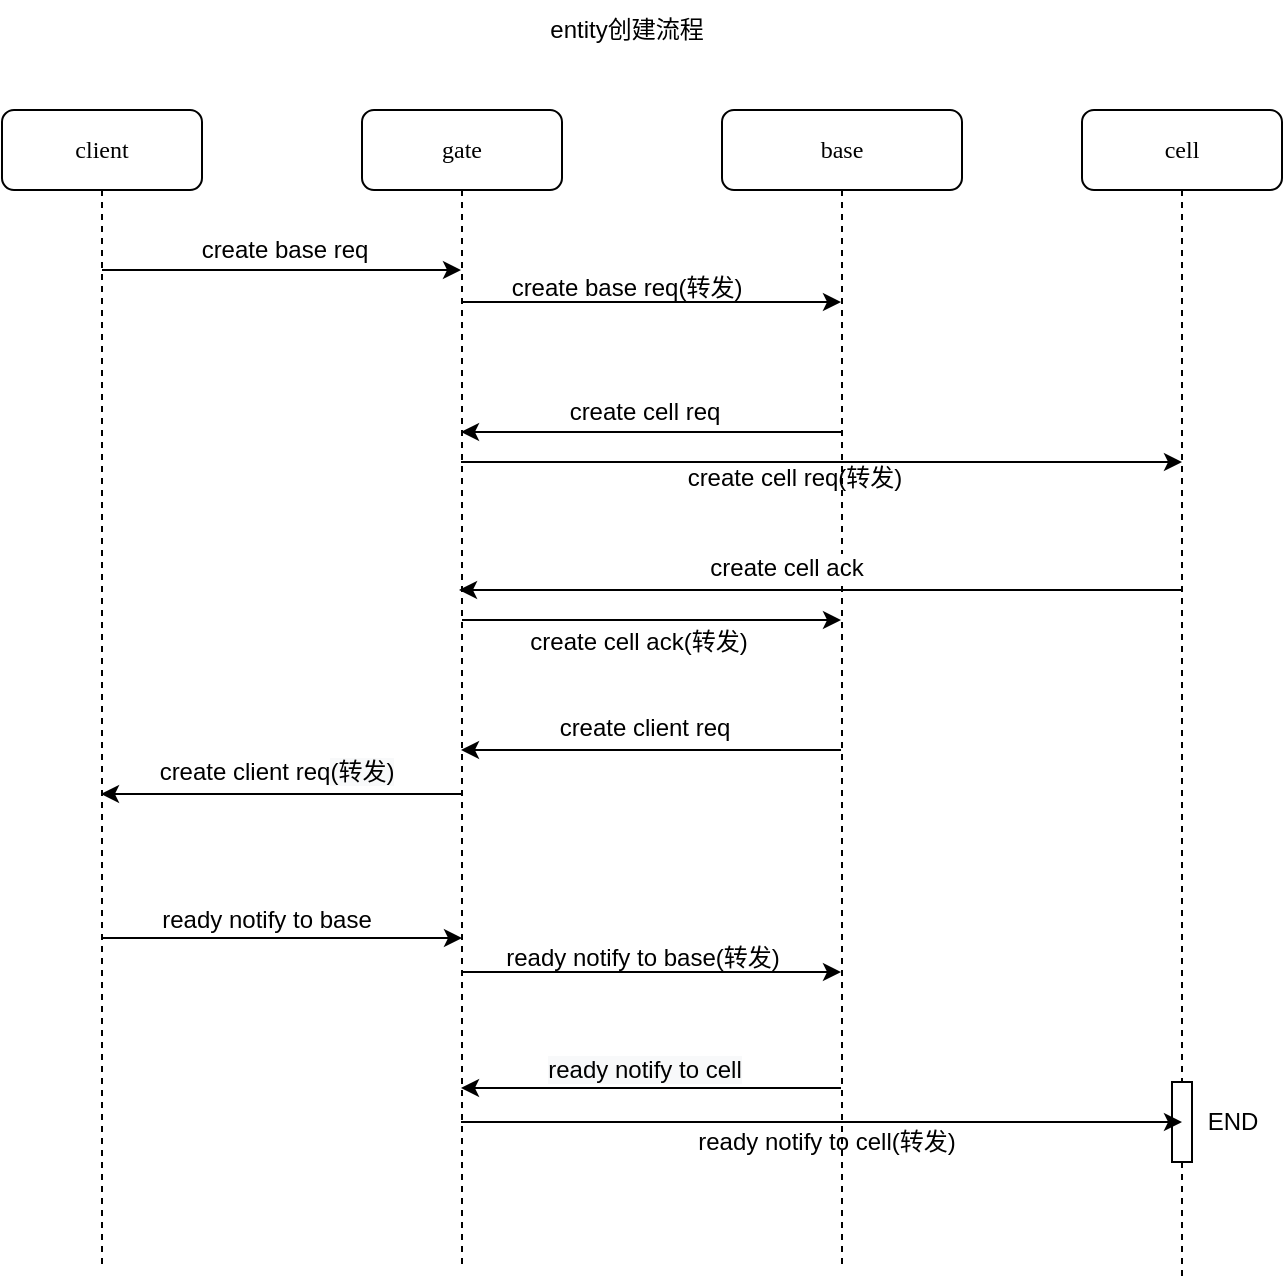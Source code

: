 <mxfile version="20.3.0" type="device"><diagram name="Page-1" id="13e1069c-82ec-6db2-03f1-153e76fe0fe0"><mxGraphModel dx="1108" dy="587" grid="1" gridSize="10" guides="1" tooltips="1" connect="1" arrows="1" fold="1" page="1" pageScale="1" pageWidth="1100" pageHeight="850" background="none" math="0" shadow="0"><root><mxCell id="0"/><mxCell id="1" parent="0"/><mxCell id="7baba1c4bc27f4b0-2" value="gate" style="shape=umlLifeline;perimeter=lifelinePerimeter;whiteSpace=wrap;html=1;container=1;collapsible=0;recursiveResize=0;outlineConnect=0;rounded=1;shadow=0;comic=0;labelBackgroundColor=none;strokeWidth=1;fontFamily=Verdana;fontSize=12;align=center;" parent="1" vertex="1"><mxGeometry x="430" y="105" width="100" height="580" as="geometry"/></mxCell><mxCell id="7baba1c4bc27f4b0-3" value="base" style="shape=umlLifeline;perimeter=lifelinePerimeter;whiteSpace=wrap;html=1;container=1;collapsible=0;recursiveResize=0;outlineConnect=0;rounded=1;shadow=0;comic=0;labelBackgroundColor=none;strokeWidth=1;fontFamily=Verdana;fontSize=12;align=center;" parent="1" vertex="1"><mxGeometry x="610" y="105" width="120" height="580" as="geometry"/></mxCell><mxCell id="opqYPBr9ySjf7v5Vjz5I-15" value="" style="endArrow=classic;html=1;rounded=0;" parent="7baba1c4bc27f4b0-3" edge="1"><mxGeometry x="0.006" y="10" relative="1" as="geometry"><mxPoint x="-130" y="96" as="sourcePoint"/><mxPoint x="59.5" y="96" as="targetPoint"/><Array as="points"><mxPoint x="-59.5" y="96"/></Array><mxPoint as="offset"/></mxGeometry></mxCell><mxCell id="opqYPBr9ySjf7v5Vjz5I-18" value="" style="endArrow=classic;html=1;rounded=0;" parent="7baba1c4bc27f4b0-3" edge="1"><mxGeometry x="0.006" y="10" relative="1" as="geometry"><mxPoint x="-130.5" y="176" as="sourcePoint"/><mxPoint x="230" y="176" as="targetPoint"/><Array as="points"><mxPoint x="120.5" y="176"/></Array><mxPoint as="offset"/></mxGeometry></mxCell><mxCell id="7baba1c4bc27f4b0-4" value="cell" style="shape=umlLifeline;perimeter=lifelinePerimeter;whiteSpace=wrap;html=1;container=1;collapsible=0;recursiveResize=0;outlineConnect=0;rounded=1;shadow=0;comic=0;labelBackgroundColor=none;strokeWidth=1;fontFamily=Verdana;fontSize=12;align=center;" parent="1" vertex="1"><mxGeometry x="790" y="105" width="100" height="585" as="geometry"/></mxCell><mxCell id="obTQgMmc4b1xcbuMd7Bk-1" value="&amp;nbsp; &amp;nbsp; &amp;nbsp; &amp;nbsp; &amp;nbsp; &amp;nbsp; &amp;nbsp; &amp;nbsp;END" style="html=1;points=[];perimeter=orthogonalPerimeter;" parent="7baba1c4bc27f4b0-4" vertex="1"><mxGeometry x="45" y="486" width="10" height="40" as="geometry"/></mxCell><mxCell id="7baba1c4bc27f4b0-8" value="client" style="shape=umlLifeline;perimeter=lifelinePerimeter;whiteSpace=wrap;html=1;container=1;collapsible=0;recursiveResize=0;outlineConnect=0;rounded=1;shadow=0;comic=0;labelBackgroundColor=none;strokeWidth=1;fontFamily=Verdana;fontSize=12;align=center;" parent="1" vertex="1"><mxGeometry x="250" y="105" width="100" height="580" as="geometry"/></mxCell><mxCell id="opqYPBr9ySjf7v5Vjz5I-12" value="&lt;font style=&quot;font-size: 12px;&quot;&gt;create base req&lt;/font&gt;" style="endArrow=classic;html=1;rounded=0;" parent="1" source="7baba1c4bc27f4b0-8" target="7baba1c4bc27f4b0-2" edge="1"><mxGeometry x="0.006" y="10" relative="1" as="geometry"><mxPoint x="340" y="195" as="sourcePoint"/><mxPoint x="440" y="195" as="targetPoint"/><Array as="points"><mxPoint x="370" y="185"/></Array><mxPoint as="offset"/></mxGeometry></mxCell><mxCell id="opqYPBr9ySjf7v5Vjz5I-16" value="create base req(转发)" style="text;html=1;align=center;verticalAlign=middle;resizable=0;points=[];autosize=1;strokeColor=none;fillColor=none;" parent="1" vertex="1"><mxGeometry x="492" y="179" width="140" height="30" as="geometry"/></mxCell><mxCell id="opqYPBr9ySjf7v5Vjz5I-21" value="create cell req(转发)" style="text;html=1;align=center;verticalAlign=middle;resizable=0;points=[];autosize=1;strokeColor=none;fillColor=none;" parent="1" vertex="1"><mxGeometry x="581" y="274" width="130" height="30" as="geometry"/></mxCell><mxCell id="opqYPBr9ySjf7v5Vjz5I-24" value="" style="endArrow=classic;html=1;rounded=0;fontSize=12;" parent="1" source="7baba1c4bc27f4b0-3" edge="1"><mxGeometry width="50" height="50" relative="1" as="geometry"><mxPoint x="659.5" y="266" as="sourcePoint"/><mxPoint x="479.5" y="266" as="targetPoint"/><Array as="points"><mxPoint x="530" y="266"/></Array></mxGeometry></mxCell><mxCell id="opqYPBr9ySjf7v5Vjz5I-25" value="create cell req" style="edgeLabel;html=1;align=center;verticalAlign=middle;resizable=0;points=[];fontSize=12;" parent="opqYPBr9ySjf7v5Vjz5I-24" vertex="1" connectable="0"><mxGeometry x="0.161" y="-1" relative="1" as="geometry"><mxPoint x="12" y="-9" as="offset"/></mxGeometry></mxCell><mxCell id="opqYPBr9ySjf7v5Vjz5I-26" value="" style="endArrow=classic;html=1;rounded=0;fontSize=12;" parent="1" source="7baba1c4bc27f4b0-4" edge="1"><mxGeometry width="50" height="50" relative="1" as="geometry"><mxPoint x="658.5" y="345" as="sourcePoint"/><mxPoint x="478.5" y="345" as="targetPoint"/><Array as="points"><mxPoint x="529" y="345"/></Array></mxGeometry></mxCell><mxCell id="opqYPBr9ySjf7v5Vjz5I-27" value="create cell ack" style="edgeLabel;html=1;align=center;verticalAlign=middle;resizable=0;points=[];fontSize=12;" parent="opqYPBr9ySjf7v5Vjz5I-26" vertex="1" connectable="0"><mxGeometry x="0.161" y="-1" relative="1" as="geometry"><mxPoint x="12" y="-10" as="offset"/></mxGeometry></mxCell><mxCell id="opqYPBr9ySjf7v5Vjz5I-28" value="" style="endArrow=classic;html=1;rounded=0;" parent="1" edge="1"><mxGeometry x="0.006" y="10" relative="1" as="geometry"><mxPoint x="480" y="360" as="sourcePoint"/><mxPoint x="669.5" y="360" as="targetPoint"/><Array as="points"><mxPoint x="550.5" y="360"/></Array><mxPoint as="offset"/></mxGeometry></mxCell><mxCell id="opqYPBr9ySjf7v5Vjz5I-29" value="create cell ack(转发)" style="text;html=1;align=center;verticalAlign=middle;resizable=0;points=[];autosize=1;strokeColor=none;fillColor=none;" parent="1" vertex="1"><mxGeometry x="503" y="356" width="130" height="30" as="geometry"/></mxCell><mxCell id="opqYPBr9ySjf7v5Vjz5I-30" value="" style="endArrow=classic;html=1;rounded=0;fontSize=12;" parent="1" source="7baba1c4bc27f4b0-3" edge="1"><mxGeometry width="50" height="50" relative="1" as="geometry"><mxPoint x="659.5" y="425" as="sourcePoint"/><mxPoint x="479.5" y="425" as="targetPoint"/><Array as="points"><mxPoint x="530" y="425"/></Array></mxGeometry></mxCell><mxCell id="opqYPBr9ySjf7v5Vjz5I-31" value="create client req" style="edgeLabel;html=1;align=center;verticalAlign=middle;resizable=0;points=[];fontSize=12;" parent="opqYPBr9ySjf7v5Vjz5I-30" vertex="1" connectable="0"><mxGeometry x="0.161" y="-1" relative="1" as="geometry"><mxPoint x="12" y="-10" as="offset"/></mxGeometry></mxCell><mxCell id="opqYPBr9ySjf7v5Vjz5I-32" value="" style="endArrow=classic;html=1;rounded=0;fontSize=12;" parent="1" edge="1"><mxGeometry width="50" height="50" relative="1" as="geometry"><mxPoint x="479.5" y="447" as="sourcePoint"/><mxPoint x="299.5" y="447" as="targetPoint"/><Array as="points"><mxPoint x="350" y="447"/></Array></mxGeometry></mxCell><mxCell id="opqYPBr9ySjf7v5Vjz5I-33" value="create client req&lt;span style=&quot;background-color: rgb(248, 249, 250);&quot;&gt;(转发)&lt;/span&gt;" style="edgeLabel;html=1;align=center;verticalAlign=middle;resizable=0;points=[];fontSize=12;" parent="opqYPBr9ySjf7v5Vjz5I-32" vertex="1" connectable="0"><mxGeometry x="0.161" y="-1" relative="1" as="geometry"><mxPoint x="12" y="-10" as="offset"/></mxGeometry></mxCell><mxCell id="opqYPBr9ySjf7v5Vjz5I-34" value="" style="endArrow=classic;html=1;rounded=0;" parent="1" edge="1"><mxGeometry x="0.006" y="10" relative="1" as="geometry"><mxPoint x="300" y="519" as="sourcePoint"/><mxPoint x="480" y="519" as="targetPoint"/><Array as="points"><mxPoint x="370.5" y="519"/></Array><mxPoint as="offset"/></mxGeometry></mxCell><mxCell id="opqYPBr9ySjf7v5Vjz5I-35" value="ready notify to base" style="text;html=1;align=center;verticalAlign=middle;resizable=0;points=[];autosize=1;strokeColor=none;fillColor=none;" parent="1" vertex="1"><mxGeometry x="317" y="495" width="130" height="30" as="geometry"/></mxCell><mxCell id="opqYPBr9ySjf7v5Vjz5I-36" value="" style="endArrow=classic;html=1;rounded=0;" parent="1" edge="1"><mxGeometry x="0.006" y="10" relative="1" as="geometry"><mxPoint x="480" y="536" as="sourcePoint"/><mxPoint x="669.5" y="536" as="targetPoint"/><Array as="points"><mxPoint x="550.5" y="536"/></Array><mxPoint as="offset"/></mxGeometry></mxCell><mxCell id="opqYPBr9ySjf7v5Vjz5I-37" value="ready notify to base(转发)" style="text;html=1;align=center;verticalAlign=middle;resizable=0;points=[];autosize=1;strokeColor=none;fillColor=none;" parent="1" vertex="1"><mxGeometry x="490" y="514" width="160" height="30" as="geometry"/></mxCell><mxCell id="opqYPBr9ySjf7v5Vjz5I-38" value="" style="endArrow=classic;html=1;rounded=0;" parent="1" edge="1"><mxGeometry x="0.006" y="10" relative="1" as="geometry"><mxPoint x="479.5" y="611" as="sourcePoint"/><mxPoint x="840" y="611" as="targetPoint"/><Array as="points"><mxPoint x="730.5" y="611"/></Array><mxPoint as="offset"/></mxGeometry></mxCell><mxCell id="ynNZ-DDJusHDTPJJFkCi-1" value="entity创建流程" style="text;html=1;align=center;verticalAlign=middle;resizable=0;points=[];autosize=1;strokeColor=none;fillColor=none;" parent="1" vertex="1"><mxGeometry x="512" y="50" width="100" height="30" as="geometry"/></mxCell><mxCell id="xkyzhIetsj6sGwLvLpFW-3" value="ready notify to cell(转发)" style="text;html=1;align=center;verticalAlign=middle;resizable=0;points=[];autosize=1;strokeColor=none;fillColor=none;" vertex="1" parent="1"><mxGeometry x="587" y="606" width="150" height="30" as="geometry"/></mxCell><mxCell id="xkyzhIetsj6sGwLvLpFW-4" value="" style="endArrow=classic;html=1;rounded=0;fontSize=12;" edge="1" parent="1"><mxGeometry width="50" height="50" relative="1" as="geometry"><mxPoint x="669.5" y="594" as="sourcePoint"/><mxPoint x="479.5" y="594" as="targetPoint"/><Array as="points"><mxPoint x="530" y="594"/></Array></mxGeometry></mxCell><mxCell id="xkyzhIetsj6sGwLvLpFW-5" value="&lt;span style=&quot;background-color: rgb(248, 249, 250);&quot;&gt;ready notify to cell&lt;/span&gt;" style="edgeLabel;html=1;align=center;verticalAlign=middle;resizable=0;points=[];fontSize=12;" vertex="1" connectable="0" parent="xkyzhIetsj6sGwLvLpFW-4"><mxGeometry x="0.161" y="-1" relative="1" as="geometry"><mxPoint x="12" y="-8" as="offset"/></mxGeometry></mxCell></root></mxGraphModel></diagram></mxfile>